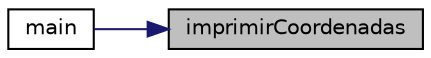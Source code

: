 digraph "imprimirCoordenadas"
{
 // LATEX_PDF_SIZE
  edge [fontname="Helvetica",fontsize="10",labelfontname="Helvetica",labelfontsize="10"];
  node [fontname="Helvetica",fontsize="10",shape=record];
  rankdir="RL";
  Node1 [label="imprimirCoordenadas",height=0.2,width=0.4,color="black", fillcolor="grey75", style="filled", fontcolor="black",tooltip="Programa Ecuaciones Lineales."];
  Node1 -> Node2 [dir="back",color="midnightblue",fontsize="10",style="solid",fontname="Helvetica"];
  Node2 [label="main",height=0.2,width=0.4,color="black", fillcolor="white", style="filled",URL="$_principal_8c.html#ae66f6b31b5ad750f1fe042a706a4e3d4",tooltip=" "];
}
